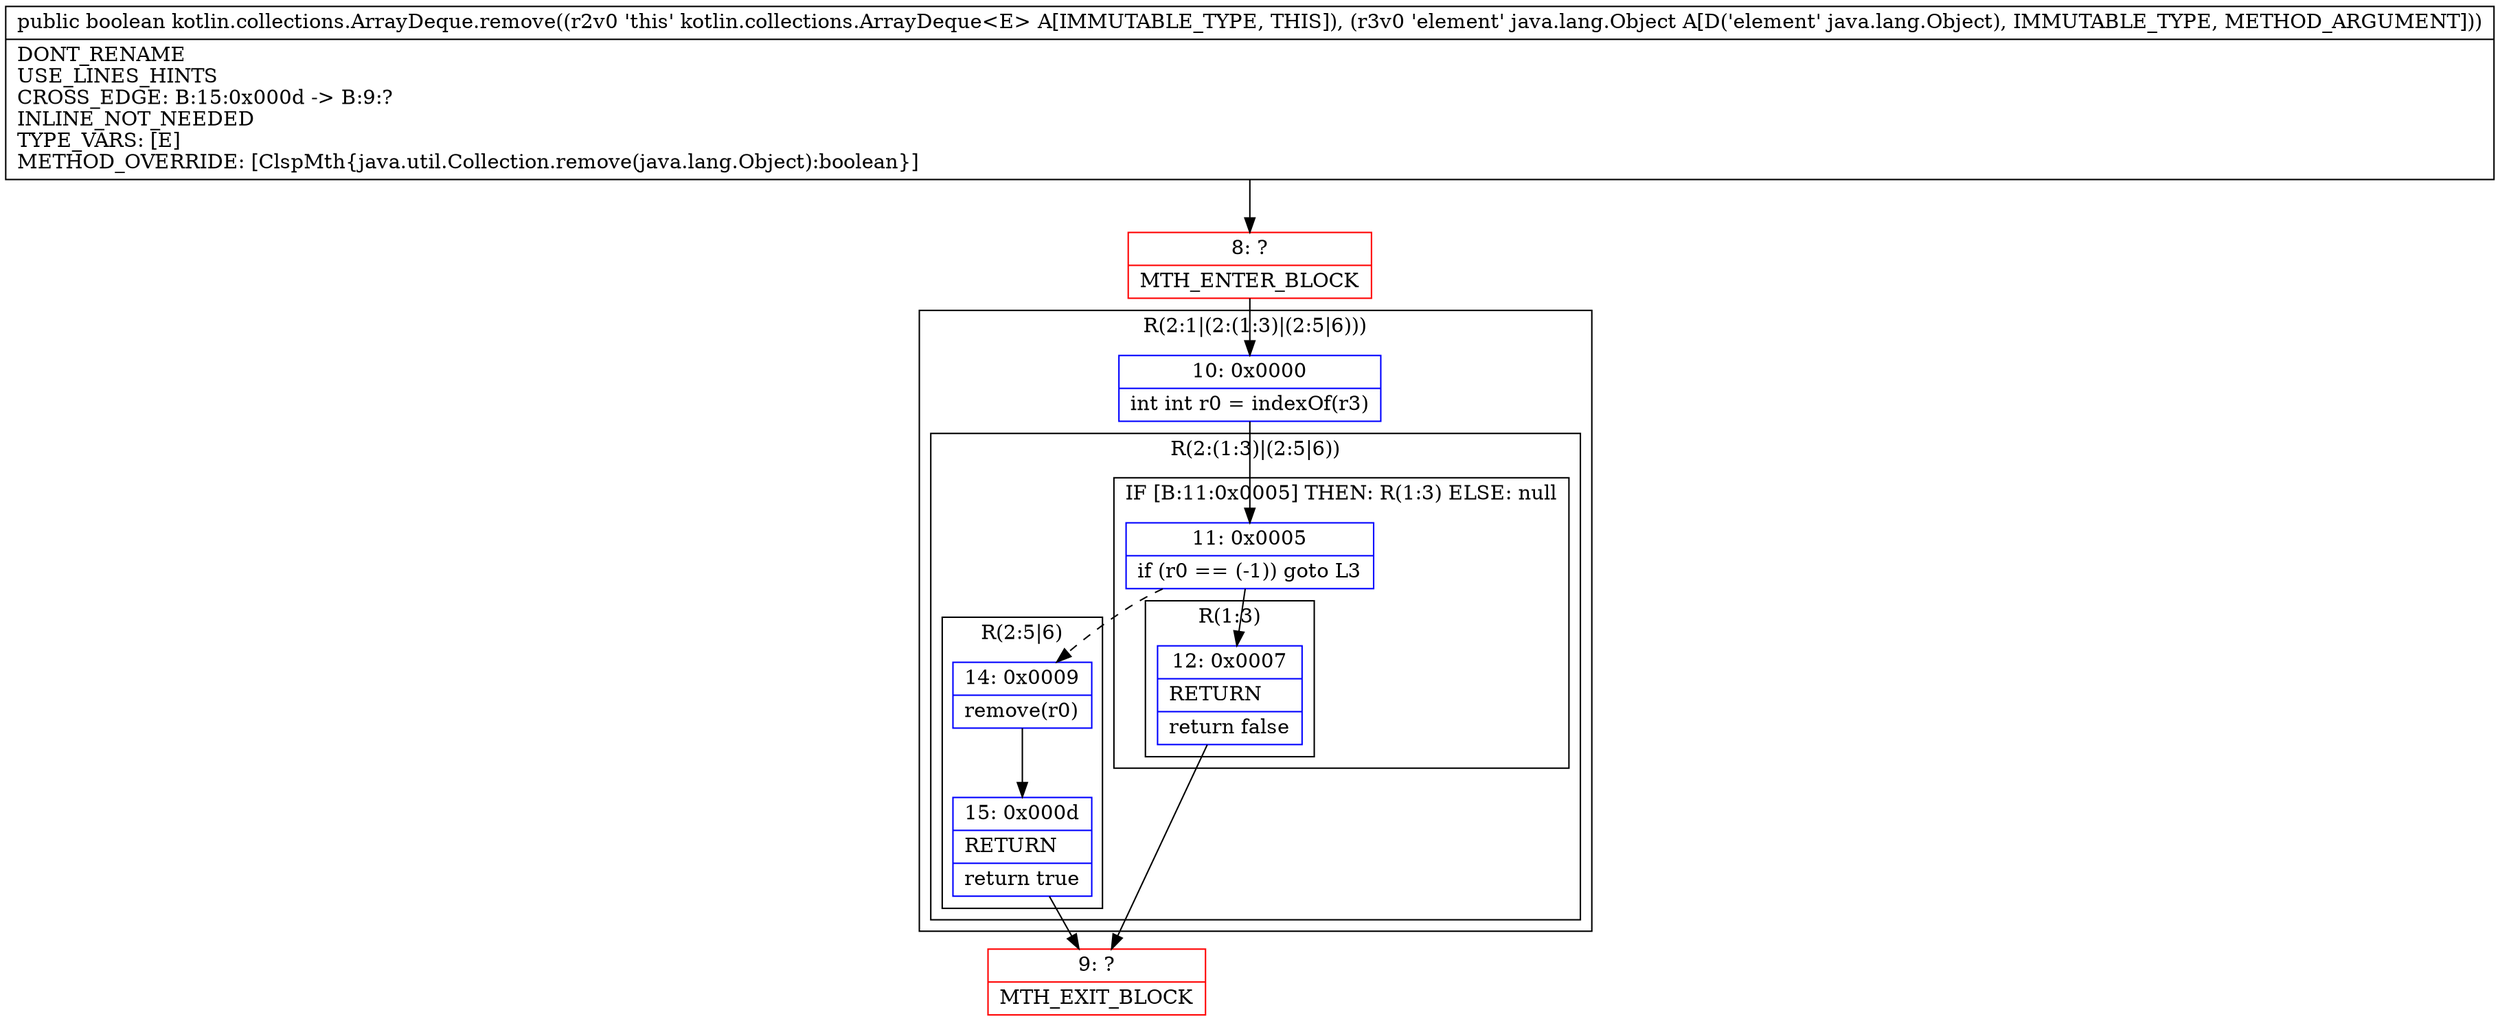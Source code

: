 digraph "CFG forkotlin.collections.ArrayDeque.remove(Ljava\/lang\/Object;)Z" {
subgraph cluster_Region_2081335907 {
label = "R(2:1|(2:(1:3)|(2:5|6)))";
node [shape=record,color=blue];
Node_10 [shape=record,label="{10\:\ 0x0000|int int r0 = indexOf(r3)\l}"];
subgraph cluster_Region_1569204110 {
label = "R(2:(1:3)|(2:5|6))";
node [shape=record,color=blue];
subgraph cluster_IfRegion_1541076886 {
label = "IF [B:11:0x0005] THEN: R(1:3) ELSE: null";
node [shape=record,color=blue];
Node_11 [shape=record,label="{11\:\ 0x0005|if (r0 == (\-1)) goto L3\l}"];
subgraph cluster_Region_1554910021 {
label = "R(1:3)";
node [shape=record,color=blue];
Node_12 [shape=record,label="{12\:\ 0x0007|RETURN\l|return false\l}"];
}
}
subgraph cluster_Region_1348906933 {
label = "R(2:5|6)";
node [shape=record,color=blue];
Node_14 [shape=record,label="{14\:\ 0x0009|remove(r0)\l}"];
Node_15 [shape=record,label="{15\:\ 0x000d|RETURN\l|return true\l}"];
}
}
}
Node_8 [shape=record,color=red,label="{8\:\ ?|MTH_ENTER_BLOCK\l}"];
Node_9 [shape=record,color=red,label="{9\:\ ?|MTH_EXIT_BLOCK\l}"];
MethodNode[shape=record,label="{public boolean kotlin.collections.ArrayDeque.remove((r2v0 'this' kotlin.collections.ArrayDeque\<E\> A[IMMUTABLE_TYPE, THIS]), (r3v0 'element' java.lang.Object A[D('element' java.lang.Object), IMMUTABLE_TYPE, METHOD_ARGUMENT]))  | DONT_RENAME\lUSE_LINES_HINTS\lCROSS_EDGE: B:15:0x000d \-\> B:9:?\lINLINE_NOT_NEEDED\lTYPE_VARS: [E]\lMETHOD_OVERRIDE: [ClspMth\{java.util.Collection.remove(java.lang.Object):boolean\}]\l}"];
MethodNode -> Node_8;Node_10 -> Node_11;
Node_11 -> Node_12;
Node_11 -> Node_14[style=dashed];
Node_12 -> Node_9;
Node_14 -> Node_15;
Node_15 -> Node_9;
Node_8 -> Node_10;
}


